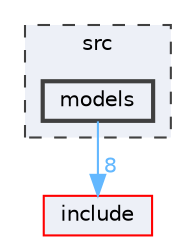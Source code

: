 digraph "src/models"
{
 // INTERACTIVE_SVG=YES
 // LATEX_PDF_SIZE
  bgcolor="transparent";
  edge [fontname=Helvetica,fontsize=10,labelfontname=Helvetica,labelfontsize=10];
  node [fontname=Helvetica,fontsize=10,shape=box,height=0.2,width=0.4];
  compound=true
  subgraph clusterdir_68267d1309a1af8e8297ef4c3efbcdba {
    graph [ bgcolor="#edf0f7", pencolor="grey25", label="src", fontname=Helvetica,fontsize=10 style="filled,dashed", URL="dir_68267d1309a1af8e8297ef4c3efbcdba.html",tooltip=""]
  dir_bdeba5f06b852fec80257c0bf4c3c36e [label="models", fillcolor="#edf0f7", color="grey25", style="filled,bold", URL="dir_bdeba5f06b852fec80257c0bf4c3c36e.html",tooltip=""];
  }
  dir_d44c64559bbebec7f509842c48db8b23 [label="include", fillcolor="#edf0f7", color="red", style="filled", URL="dir_d44c64559bbebec7f509842c48db8b23.html",tooltip=""];
  dir_bdeba5f06b852fec80257c0bf4c3c36e->dir_d44c64559bbebec7f509842c48db8b23 [headlabel="8", labeldistance=1.5 headhref="dir_000002_000000.html" color="steelblue1" fontcolor="steelblue1"];
}
